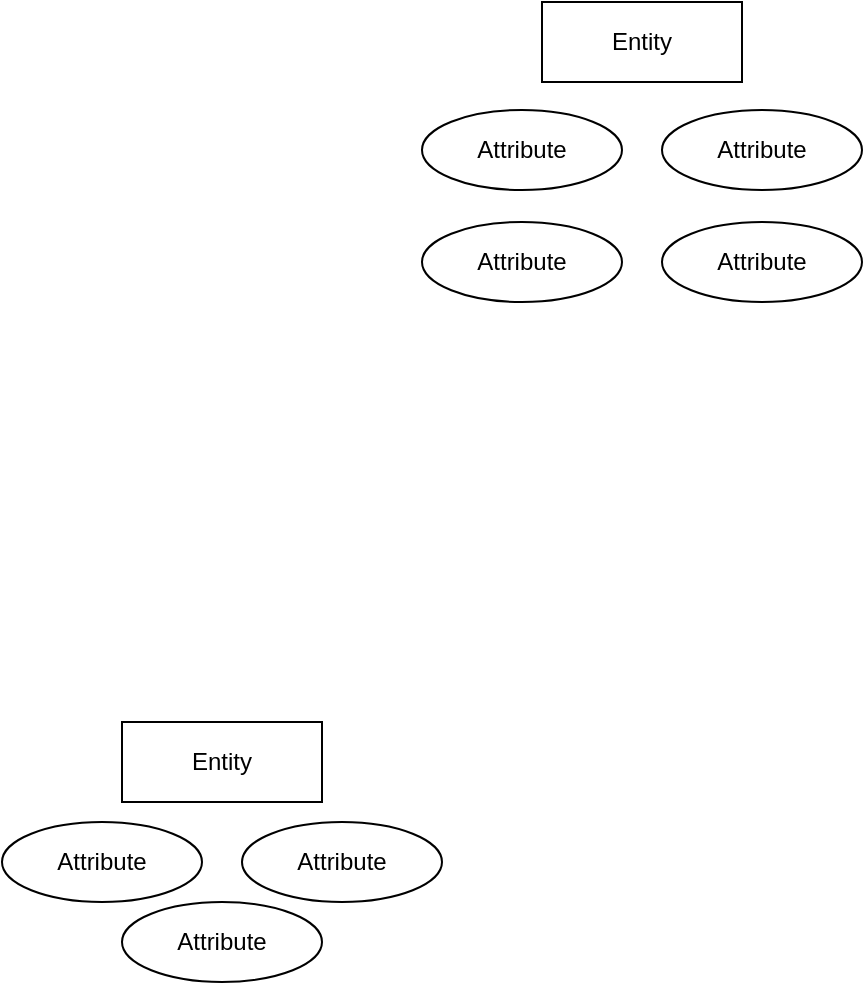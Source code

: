 <mxfile version="24.2.1" type="github">
  <diagram name="Halaman-1" id="s6odWYtnzc3tq_8RDWhx">
    <mxGraphModel dx="1332" dy="771" grid="1" gridSize="10" guides="1" tooltips="1" connect="1" arrows="1" fold="1" page="1" pageScale="1" pageWidth="1169" pageHeight="827" math="0" shadow="0">
      <root>
        <mxCell id="0" />
        <mxCell id="1" parent="0" />
        <mxCell id="5ooC5CI0XXPNZEL45VDL-1" value="Entity" style="whiteSpace=wrap;html=1;align=center;" parent="1" vertex="1">
          <mxGeometry x="120" y="680" width="100" height="40" as="geometry" />
        </mxCell>
        <mxCell id="gpOwEk4-FQtOBYrFqCJH-1" value="Attribute" style="ellipse;whiteSpace=wrap;html=1;align=center;" vertex="1" parent="1">
          <mxGeometry x="60" y="730" width="100" height="40" as="geometry" />
        </mxCell>
        <mxCell id="gpOwEk4-FQtOBYrFqCJH-2" value="Attribute" style="ellipse;whiteSpace=wrap;html=1;align=center;" vertex="1" parent="1">
          <mxGeometry x="180" y="730" width="100" height="40" as="geometry" />
        </mxCell>
        <mxCell id="gpOwEk4-FQtOBYrFqCJH-3" value="Attribute" style="ellipse;whiteSpace=wrap;html=1;align=center;" vertex="1" parent="1">
          <mxGeometry x="120" y="770" width="100" height="40" as="geometry" />
        </mxCell>
        <mxCell id="gpOwEk4-FQtOBYrFqCJH-4" value="Entity" style="whiteSpace=wrap;html=1;align=center;" vertex="1" parent="1">
          <mxGeometry x="330" y="320" width="100" height="40" as="geometry" />
        </mxCell>
        <mxCell id="gpOwEk4-FQtOBYrFqCJH-5" value="Attribute" style="ellipse;whiteSpace=wrap;html=1;align=center;" vertex="1" parent="1">
          <mxGeometry x="270" y="374" width="100" height="40" as="geometry" />
        </mxCell>
        <mxCell id="gpOwEk4-FQtOBYrFqCJH-6" value="Attribute" style="ellipse;whiteSpace=wrap;html=1;align=center;" vertex="1" parent="1">
          <mxGeometry x="390" y="374" width="100" height="40" as="geometry" />
        </mxCell>
        <mxCell id="gpOwEk4-FQtOBYrFqCJH-7" value="Attribute" style="ellipse;whiteSpace=wrap;html=1;align=center;" vertex="1" parent="1">
          <mxGeometry x="390" y="430" width="100" height="40" as="geometry" />
        </mxCell>
        <mxCell id="gpOwEk4-FQtOBYrFqCJH-8" value="Attribute" style="ellipse;whiteSpace=wrap;html=1;align=center;" vertex="1" parent="1">
          <mxGeometry x="270" y="430" width="100" height="40" as="geometry" />
        </mxCell>
      </root>
    </mxGraphModel>
  </diagram>
</mxfile>
